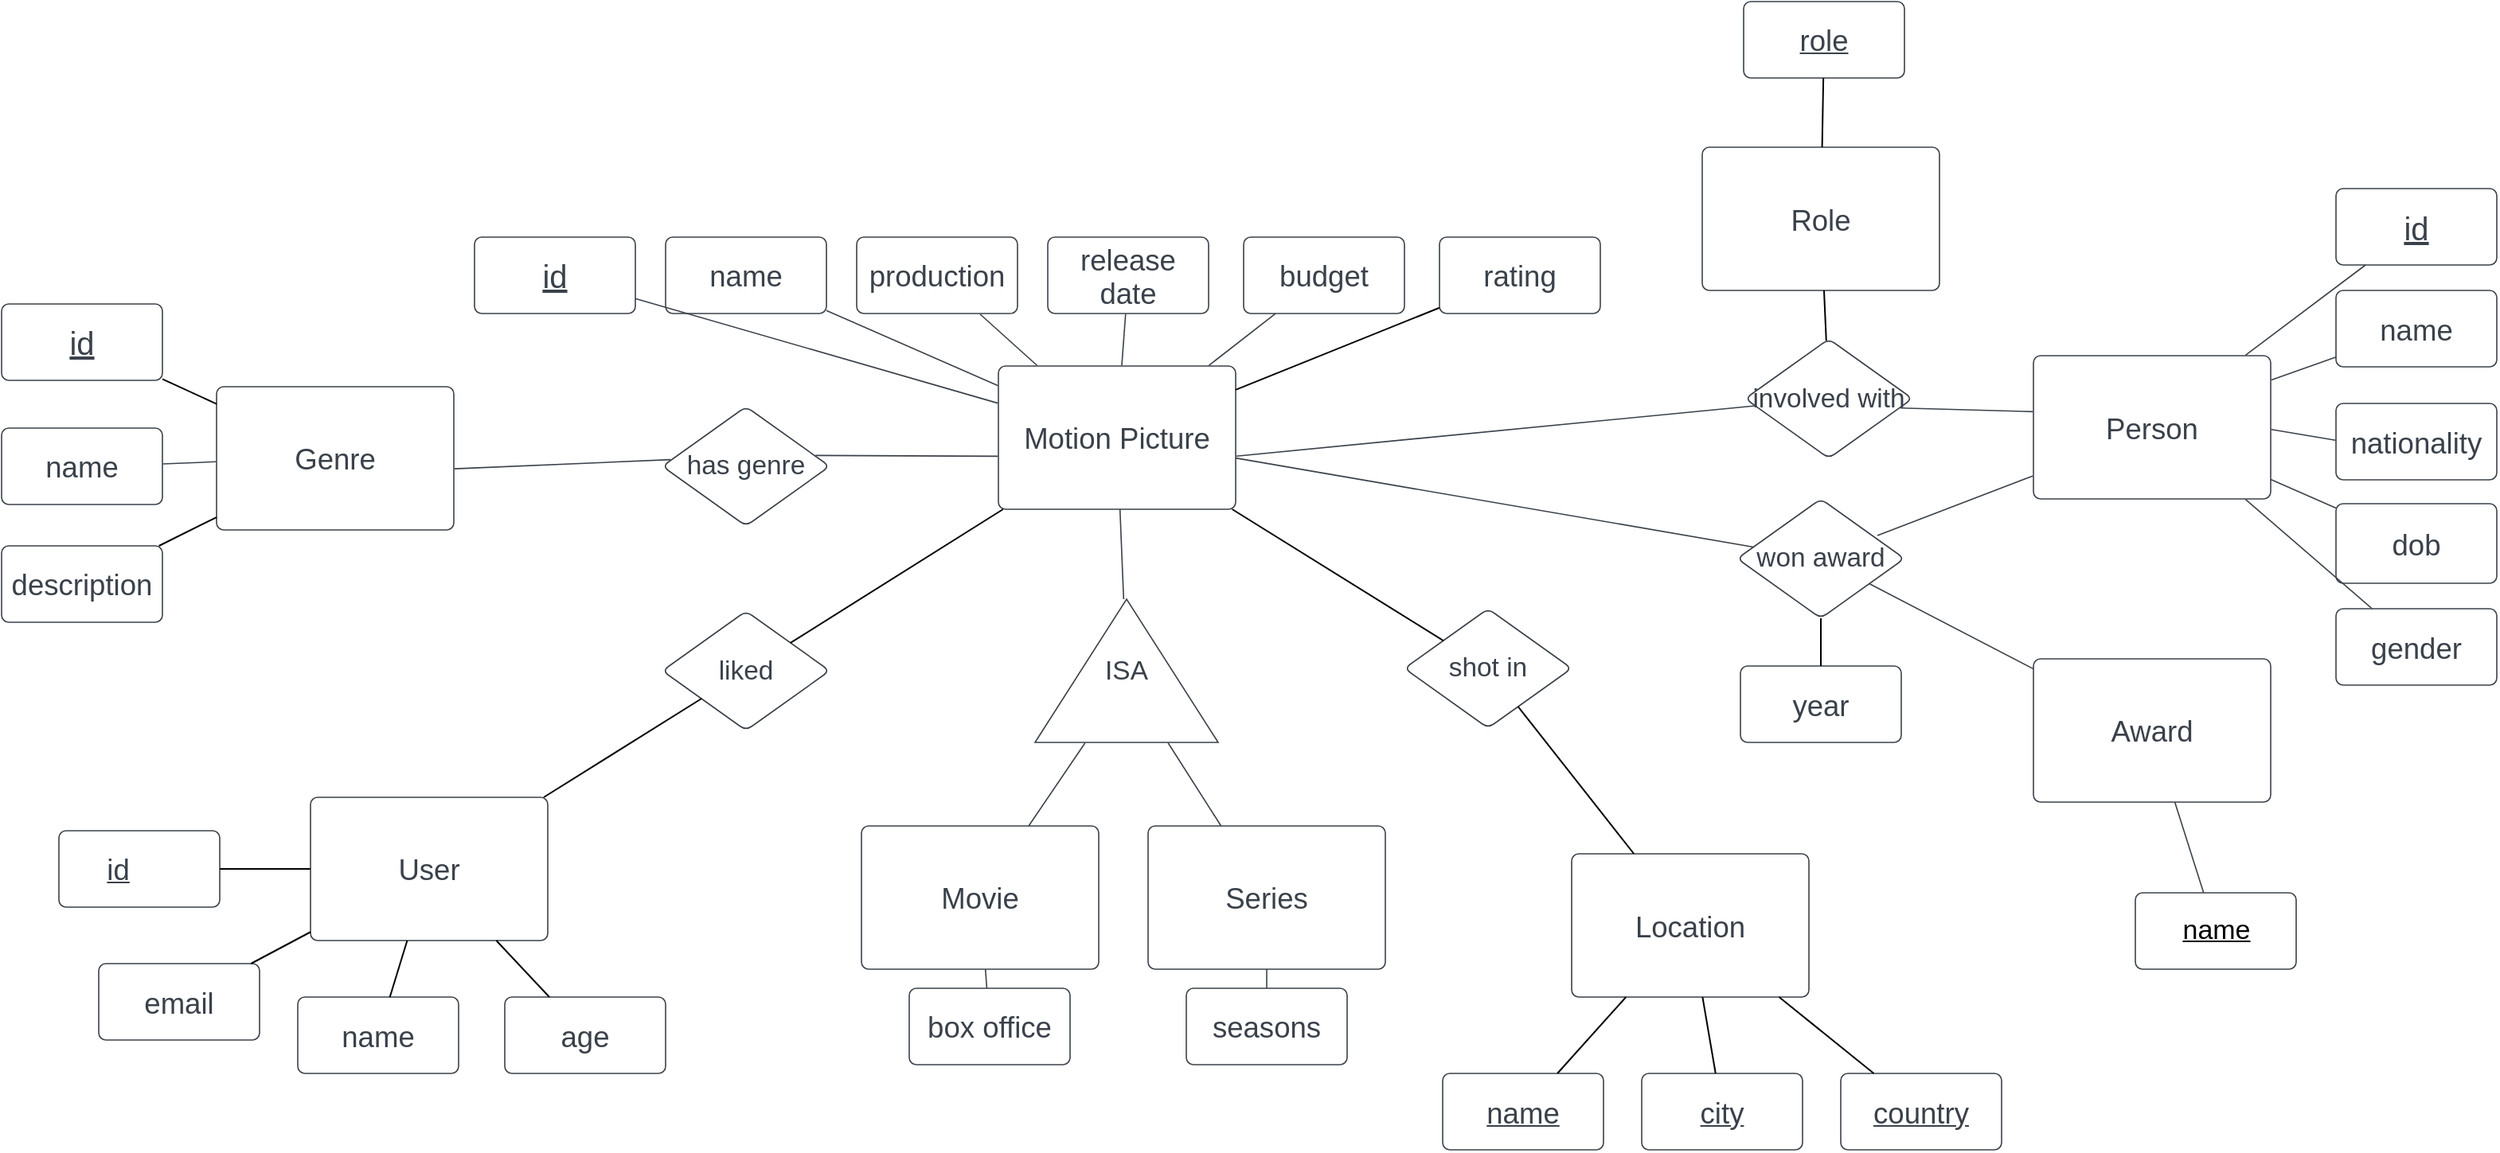 <mxfile version="23.1.2" type="github">
  <diagram id="sM4I3jX4hoVVW6KOLBf2" name="Page-1">
    <mxGraphModel dx="1733" dy="1565" grid="1" gridSize="10" guides="1" tooltips="1" connect="1" arrows="1" fold="1" page="1" pageScale="1" pageWidth="850" pageHeight="1100" math="0" shadow="0">
      <root>
        <mxCell id="0" />
        <mxCell id="1" parent="0" />
        <mxCell id="el3v450CjuvMq8LSbT_c-1" value="Motion Picture" style="html=1;overflow=block;blockSpacing=1;whiteSpace=wrap;fontSize=18.3;fontColor=#3a414a;spacing=9;strokeColor=#3a414a;strokeOpacity=100;rounded=1;absoluteArcSize=1;arcSize=9;strokeWidth=0.8;lucidId=EhC.puBz8QKm;" parent="1" vertex="1">
          <mxGeometry x="226" y="39" width="149" height="90" as="geometry" />
        </mxCell>
        <mxCell id="el3v450CjuvMq8LSbT_c-2" value="id" style="html=1;overflow=block;blockSpacing=1;whiteSpace=wrap;fontSize=20;fontColor=#3a414a;fontStyle=4;spacing=3.8;strokeColor=#3a414a;strokeOpacity=100;rounded=1;absoluteArcSize=1;arcSize=9;strokeWidth=0.8;lucidId=EhC.K002xcMy;" parent="1" vertex="1">
          <mxGeometry x="-103" y="-42" width="101" height="48" as="geometry" />
        </mxCell>
        <mxCell id="el3v450CjuvMq8LSbT_c-3" value="name" style="html=1;overflow=block;blockSpacing=1;whiteSpace=wrap;fontSize=18.3;fontColor=#3a414a;spacing=3.8;strokeColor=#3a414a;strokeOpacity=100;rounded=1;absoluteArcSize=1;arcSize=9;strokeWidth=0.8;lucidId=EhC.Za-9YmAU;" parent="1" vertex="1">
          <mxGeometry x="17" y="-42" width="101" height="48" as="geometry" />
        </mxCell>
        <mxCell id="el3v450CjuvMq8LSbT_c-4" value="production" style="html=1;overflow=block;blockSpacing=1;whiteSpace=wrap;fontSize=18.3;fontColor=#3a414a;spacing=3.8;strokeColor=#3a414a;strokeOpacity=100;rounded=1;absoluteArcSize=1;arcSize=9;strokeWidth=0.8;lucidId=EhC.SkmI63rg;" parent="1" vertex="1">
          <mxGeometry x="137" y="-42" width="101" height="48" as="geometry" />
        </mxCell>
        <mxCell id="el3v450CjuvMq8LSbT_c-5" value="release date" style="html=1;overflow=block;blockSpacing=1;whiteSpace=wrap;fontSize=18.3;fontColor=#3a414a;spacing=3.8;strokeColor=#3a414a;strokeOpacity=100;rounded=1;absoluteArcSize=1;arcSize=9;strokeWidth=0.8;lucidId=EhC.e631Bg8s;" parent="1" vertex="1">
          <mxGeometry x="257" y="-42" width="101" height="48" as="geometry" />
        </mxCell>
        <mxCell id="el3v450CjuvMq8LSbT_c-6" value="budget" style="html=1;overflow=block;blockSpacing=1;whiteSpace=wrap;fontSize=18.3;fontColor=#3a414a;spacing=3.8;strokeColor=#3a414a;strokeOpacity=100;rounded=1;absoluteArcSize=1;arcSize=9;strokeWidth=0.8;lucidId=EhC.gpTw17Wh;" parent="1" vertex="1">
          <mxGeometry x="380" y="-42" width="101" height="48" as="geometry" />
        </mxCell>
        <mxCell id="el3v450CjuvMq8LSbT_c-8" value="has genre" style="html=1;overflow=block;blockSpacing=1;whiteSpace=wrap;rhombus;fontSize=16.7;fontColor=#3a414a;spacing=3.8;strokeColor=#3a414a;strokeOpacity=100;rounded=1;absoluteArcSize=1;arcSize=9;strokeWidth=0.8;lucidId=EhC.QZZ1NWxO;" parent="1" vertex="1">
          <mxGeometry x="15" y="64.5" width="105" height="75" as="geometry" />
        </mxCell>
        <mxCell id="el3v450CjuvMq8LSbT_c-9" value="Genre" style="html=1;overflow=block;blockSpacing=1;whiteSpace=wrap;fontSize=18.3;fontColor=#3a414a;spacing=9;strokeColor=#3a414a;strokeOpacity=100;rounded=1;absoluteArcSize=1;arcSize=9;strokeWidth=0.8;lucidId=EhC.2TelQr3l;" parent="1" vertex="1">
          <mxGeometry x="-265" y="52" width="149" height="90" as="geometry" />
        </mxCell>
        <mxCell id="el3v450CjuvMq8LSbT_c-10" value="id" style="html=1;overflow=block;blockSpacing=1;whiteSpace=wrap;fontSize=20;fontColor=#3a414a;fontStyle=4;spacing=3.8;strokeColor=#3a414a;strokeOpacity=100;rounded=1;absoluteArcSize=1;arcSize=9;strokeWidth=0.8;lucidId=EhC._s6o4LGN;" parent="1" vertex="1">
          <mxGeometry x="-400" width="101" height="48" as="geometry" />
        </mxCell>
        <mxCell id="el3v450CjuvMq8LSbT_c-11" value="name" style="html=1;overflow=block;blockSpacing=1;whiteSpace=wrap;fontSize=18.3;fontColor=#3a414a;spacing=3.8;strokeColor=#3a414a;strokeOpacity=100;rounded=1;absoluteArcSize=1;arcSize=9;strokeWidth=0.8;lucidId=EhC..8Grq90Z;" parent="1" vertex="1">
          <mxGeometry x="-400" y="78" width="101" height="48" as="geometry" />
        </mxCell>
        <mxCell id="el3v450CjuvMq8LSbT_c-12" value="description" style="html=1;overflow=block;blockSpacing=1;whiteSpace=wrap;fontSize=18.3;fontColor=#3a414a;spacing=3.8;strokeColor=#3a414a;strokeOpacity=100;rounded=1;absoluteArcSize=1;arcSize=9;strokeWidth=0.8;lucidId=EhC.vAgzzkB6;" parent="1" vertex="1">
          <mxGeometry x="-400" y="152" width="101" height="48" as="geometry" />
        </mxCell>
        <mxCell id="el3v450CjuvMq8LSbT_c-13" value="ISA" style="html=1;overflow=block;blockSpacing=1;whiteSpace=wrap;shape=mxgraph.basic.acute_triangle;dx=0.5;anchorPointDirection=0;fontSize=16.7;fontColor=#3a414a;spacing=3.8;strokeColor=#3a414a;strokeOpacity=100;rounded=1;absoluteArcSize=1;arcSize=9;strokeWidth=0.8;lucidId=EhC.fMM-BYXl;" parent="1" vertex="1">
          <mxGeometry x="249" y="185.5" width="115" height="90" as="geometry" />
        </mxCell>
        <mxCell id="el3v450CjuvMq8LSbT_c-14" value="Movie" style="html=1;overflow=block;blockSpacing=1;whiteSpace=wrap;fontSize=18.3;fontColor=#3a414a;spacing=9;strokeColor=#3a414a;strokeOpacity=100;rounded=1;absoluteArcSize=1;arcSize=9;strokeWidth=0.8;lucidId=EhC.wCg-WKs.;" parent="1" vertex="1">
          <mxGeometry x="140" y="328" width="149" height="90" as="geometry" />
        </mxCell>
        <mxCell id="el3v450CjuvMq8LSbT_c-15" value="Series" style="html=1;overflow=block;blockSpacing=1;whiteSpace=wrap;fontSize=18.3;fontColor=#3a414a;spacing=9;strokeColor=#3a414a;strokeOpacity=100;rounded=1;absoluteArcSize=1;arcSize=9;strokeWidth=0.8;lucidId=EhC.DiEWmnb3;" parent="1" vertex="1">
          <mxGeometry x="320" y="328" width="149" height="90" as="geometry" />
        </mxCell>
        <mxCell id="el3v450CjuvMq8LSbT_c-16" value="seasons" style="html=1;overflow=block;blockSpacing=1;whiteSpace=wrap;fontSize=18.3;fontColor=#3a414a;spacing=3.8;strokeColor=#3a414a;strokeOpacity=100;rounded=1;absoluteArcSize=1;arcSize=9;strokeWidth=0.8;lucidId=EhC.XMe3hi0Y;" parent="1" vertex="1">
          <mxGeometry x="344" y="430" width="101" height="48" as="geometry" />
        </mxCell>
        <mxCell id="el3v450CjuvMq8LSbT_c-17" value="" style="html=1;jettySize=18;whiteSpace=wrap;fontSize=13;strokeColor=#3a414a;strokeOpacity=100;strokeWidth=0.8;rounded=0;startArrow=none;endArrow=none;lucidId=EhC.ZKdA8h4V;" parent="1" source="el3v450CjuvMq8LSbT_c-16" target="el3v450CjuvMq8LSbT_c-15" edge="1">
          <mxGeometry width="100" height="100" relative="1" as="geometry">
            <Array as="points" />
            <mxPoint x="359.5" y="429.616" as="sourcePoint" />
            <mxPoint x="359.609" y="418.36" as="targetPoint" />
          </mxGeometry>
        </mxCell>
        <mxCell id="el3v450CjuvMq8LSbT_c-18" value="box office" style="html=1;overflow=block;blockSpacing=1;whiteSpace=wrap;fontSize=18.3;fontColor=#3a414a;spacing=3.8;strokeColor=#3a414a;strokeOpacity=100;rounded=1;absoluteArcSize=1;arcSize=9;strokeWidth=0.8;lucidId=EhC.fizSg1F4;" parent="1" vertex="1">
          <mxGeometry x="170" y="430" width="101" height="48" as="geometry" />
        </mxCell>
        <mxCell id="el3v450CjuvMq8LSbT_c-19" value="" style="html=1;jettySize=18;whiteSpace=wrap;fontSize=13;strokeColor=#3a414a;strokeOpacity=100;strokeWidth=0.8;rounded=0;startArrow=none;endArrow=none;lucidId=EhC.VP9mOlVg;" parent="1" source="el3v450CjuvMq8LSbT_c-18" target="el3v450CjuvMq8LSbT_c-14" edge="1">
          <mxGeometry width="100" height="100" relative="1" as="geometry">
            <Array as="points" />
            <mxPoint x="173.5" y="429.616" as="sourcePoint" />
            <mxPoint x="173.5" y="418.36" as="targetPoint" />
          </mxGeometry>
        </mxCell>
        <mxCell id="el3v450CjuvMq8LSbT_c-20" value="involved with" style="html=1;overflow=block;blockSpacing=1;whiteSpace=wrap;rhombus;fontSize=16.7;fontColor=#3a414a;spacing=3.8;strokeColor=#3a414a;strokeOpacity=100;rounded=1;absoluteArcSize=1;arcSize=9;strokeWidth=0.8;lucidId=EhC.Q1qjVrm5;" parent="1" vertex="1">
          <mxGeometry x="695" y="22" width="105" height="75" as="geometry" />
        </mxCell>
        <mxCell id="el3v450CjuvMq8LSbT_c-21" value="" style="html=1;jettySize=18;whiteSpace=wrap;fontSize=13;strokeColor=#3a414a;strokeOpacity=100;strokeWidth=0.8;rounded=0;startArrow=none;endArrow=none;exitX=0.049;exitY=0.444;exitPerimeter=0;entryX=1.003;entryY=0.573;entryPerimeter=0;lucidId=EhC.aDPgynu~;" parent="1" source="el3v450CjuvMq8LSbT_c-8" target="el3v450CjuvMq8LSbT_c-9" edge="1">
          <mxGeometry width="100" height="100" relative="1" as="geometry">
            <Array as="points" />
          </mxGeometry>
        </mxCell>
        <mxCell id="el3v450CjuvMq8LSbT_c-22" value="Person" style="html=1;overflow=block;blockSpacing=1;whiteSpace=wrap;fontSize=18.3;fontColor=#3a414a;spacing=9;strokeColor=#3a414a;strokeOpacity=100;rounded=1;absoluteArcSize=1;arcSize=9;strokeWidth=0.8;lucidId=EhC.wSKpIc.s;" parent="1" vertex="1">
          <mxGeometry x="876" y="32.5" width="149" height="90" as="geometry" />
        </mxCell>
        <mxCell id="el3v450CjuvMq8LSbT_c-23" value="id" style="html=1;overflow=block;blockSpacing=1;whiteSpace=wrap;fontSize=20;fontColor=#3a414a;fontStyle=4;spacing=3.8;strokeColor=#3a414a;strokeOpacity=100;rounded=1;absoluteArcSize=1;arcSize=9;strokeWidth=0.8;lucidId=EhC._QKX56Lp;" parent="1" vertex="1">
          <mxGeometry x="1066" y="-72.5" width="101" height="48" as="geometry" />
        </mxCell>
        <mxCell id="el3v450CjuvMq8LSbT_c-24" value="name" style="html=1;overflow=block;blockSpacing=1;whiteSpace=wrap;fontSize=18.3;fontColor=#3a414a;spacing=3.8;strokeColor=#3a414a;strokeOpacity=100;rounded=1;absoluteArcSize=1;arcSize=9;strokeWidth=0.8;lucidId=EhC.zysOP_Ow;" parent="1" vertex="1">
          <mxGeometry x="1066" y="-8.5" width="101" height="48" as="geometry" />
        </mxCell>
        <mxCell id="el3v450CjuvMq8LSbT_c-25" value="nationality" style="html=1;overflow=block;blockSpacing=1;whiteSpace=wrap;fontSize=18.3;fontColor=#3a414a;spacing=3.8;strokeColor=#3a414a;strokeOpacity=100;rounded=1;absoluteArcSize=1;arcSize=9;strokeWidth=0.8;lucidId=EhC.w.58bNZ2;" parent="1" vertex="1">
          <mxGeometry x="1066" y="62.5" width="101" height="48" as="geometry" />
        </mxCell>
        <mxCell id="el3v450CjuvMq8LSbT_c-26" value="dob" style="html=1;overflow=block;blockSpacing=1;whiteSpace=wrap;fontSize=18.3;fontColor=#3a414a;spacing=3.8;strokeColor=#3a414a;strokeOpacity=100;rounded=1;absoluteArcSize=1;arcSize=9;strokeWidth=0.8;lucidId=EhC.PedF_u0f;" parent="1" vertex="1">
          <mxGeometry x="1066" y="125.5" width="101" height="50" as="geometry" />
        </mxCell>
        <mxCell id="el3v450CjuvMq8LSbT_c-27" value="gender" style="html=1;overflow=block;blockSpacing=1;whiteSpace=wrap;fontSize=18.3;fontColor=#3a414a;spacing=3.8;strokeColor=#3a414a;strokeOpacity=100;rounded=1;absoluteArcSize=1;arcSize=9;strokeWidth=0.8;lucidId=EhC.qQ7s1gyy;" parent="1" vertex="1">
          <mxGeometry x="1066" y="191.5" width="101" height="48" as="geometry" />
        </mxCell>
        <mxCell id="el3v450CjuvMq8LSbT_c-28" value="" style="html=1;jettySize=18;whiteSpace=wrap;fontSize=13;strokeColor=#3a414a;strokeOpacity=100;strokeWidth=0.8;rounded=0;startArrow=none;endArrow=none;exitX=-0.003;exitY=0.391;exitPerimeter=0;entryX=0.928;entryY=0.578;entryPerimeter=0;lucidId=EhC.a0eCgye7;" parent="1" source="el3v450CjuvMq8LSbT_c-22" target="el3v450CjuvMq8LSbT_c-20" edge="1">
          <mxGeometry width="100" height="100" relative="1" as="geometry">
            <Array as="points" />
          </mxGeometry>
        </mxCell>
        <mxCell id="el3v450CjuvMq8LSbT_c-29" value="" style="html=1;jettySize=18;whiteSpace=wrap;fontSize=13;strokeColor=#3a414a;strokeOpacity=100;strokeWidth=0.8;rounded=0;startArrow=none;endArrow=none;entryX=1.003;entryY=0.629;entryPerimeter=0;lucidId=EhC.yviJO4~V;" parent="1" source="el3v450CjuvMq8LSbT_c-20" target="el3v450CjuvMq8LSbT_c-1" edge="1">
          <mxGeometry width="100" height="100" relative="1" as="geometry">
            <Array as="points" />
          </mxGeometry>
        </mxCell>
        <mxCell id="el3v450CjuvMq8LSbT_c-30" value="role" style="html=1;overflow=block;blockSpacing=1;whiteSpace=wrap;fontSize=18.3;fontColor=#3a414a;spacing=3.8;strokeColor=#3a414a;strokeOpacity=100;rounded=1;absoluteArcSize=1;arcSize=9;strokeWidth=0.8;lucidId=EhC.efyC4Qk-;fontStyle=4" parent="1" vertex="1">
          <mxGeometry x="694" y="-190" width="101" height="48" as="geometry" />
        </mxCell>
        <mxCell id="el3v450CjuvMq8LSbT_c-32" value="" style="html=1;jettySize=18;whiteSpace=wrap;fontSize=13;strokeColor=#3a414a;strokeOpacity=100;strokeWidth=0.8;rounded=0;startArrow=none;endArrow=none;entryX=0.894;entryY=-0.004;entryPerimeter=0;lucidId=EhC.ArO0ruCg;" parent="1" source="el3v450CjuvMq8LSbT_c-23" target="el3v450CjuvMq8LSbT_c-22" edge="1">
          <mxGeometry width="100" height="100" relative="1" as="geometry">
            <Array as="points" />
            <mxPoint x="1100" y="-48" as="sourcePoint" />
          </mxGeometry>
        </mxCell>
        <mxCell id="el3v450CjuvMq8LSbT_c-33" value="" style="html=1;jettySize=18;whiteSpace=wrap;fontSize=13;strokeColor=#3a414a;strokeOpacity=100;strokeWidth=0.8;rounded=0;startArrow=none;endArrow=none;entryX=1.003;entryY=0.17;entryPerimeter=0;lucidId=EhC.6OOZB6zs;" parent="1" source="el3v450CjuvMq8LSbT_c-24" target="el3v450CjuvMq8LSbT_c-22" edge="1">
          <mxGeometry width="100" height="100" relative="1" as="geometry">
            <Array as="points" />
          </mxGeometry>
        </mxCell>
        <mxCell id="el3v450CjuvMq8LSbT_c-34" value="" style="html=1;jettySize=18;whiteSpace=wrap;fontSize=13;strokeColor=#3a414a;strokeOpacity=100;strokeWidth=0.8;rounded=0;startArrow=none;endArrow=none;exitX=-0.003;exitY=0.481;exitPerimeter=0;entryX=1.003;entryY=0.515;entryPerimeter=0;lucidId=EhC.wpX7sT0E;" parent="1" source="el3v450CjuvMq8LSbT_c-25" target="el3v450CjuvMq8LSbT_c-22" edge="1">
          <mxGeometry width="100" height="100" relative="1" as="geometry">
            <Array as="points" />
          </mxGeometry>
        </mxCell>
        <mxCell id="el3v450CjuvMq8LSbT_c-35" value="" style="html=1;jettySize=18;whiteSpace=wrap;fontSize=13;strokeColor=#3a414a;strokeOpacity=100;strokeWidth=0.8;rounded=0;startArrow=none;endArrow=none;lucidId=EhC.YfRu-2Yf;" parent="1" source="el3v450CjuvMq8LSbT_c-26" target="el3v450CjuvMq8LSbT_c-22" edge="1">
          <mxGeometry width="100" height="100" relative="1" as="geometry">
            <Array as="points" />
          </mxGeometry>
        </mxCell>
        <mxCell id="el3v450CjuvMq8LSbT_c-36" value="" style="html=1;jettySize=18;whiteSpace=wrap;fontSize=13;strokeColor=#3a414a;strokeOpacity=100;strokeWidth=0.8;rounded=0;startArrow=none;endArrow=none;entryX=0.894;entryY=1.004;entryPerimeter=0;lucidId=EhC.5wpvCMhJ;" parent="1" source="el3v450CjuvMq8LSbT_c-27" target="el3v450CjuvMq8LSbT_c-22" edge="1">
          <mxGeometry width="100" height="100" relative="1" as="geometry">
            <Array as="points" />
          </mxGeometry>
        </mxCell>
        <mxCell id="el3v450CjuvMq8LSbT_c-37" value="" style="html=1;jettySize=18;whiteSpace=wrap;fontSize=13;strokeColor=#3a414a;strokeOpacity=100;strokeWidth=0.8;rounded=0;startArrow=none;endArrow=none;lucidId=EhC.kqgDdxPG;" parent="1" source="el3v450CjuvMq8LSbT_c-13" target="el3v450CjuvMq8LSbT_c-1" edge="1">
          <mxGeometry width="100" height="100" relative="1" as="geometry">
            <Array as="points" />
          </mxGeometry>
        </mxCell>
        <mxCell id="el3v450CjuvMq8LSbT_c-38" value="" style="html=1;jettySize=18;whiteSpace=wrap;fontSize=13;strokeColor=#3a414a;strokeOpacity=100;strokeWidth=0.8;rounded=0;startArrow=none;endArrow=none;entryX=0.727;entryY=1.004;entryPerimeter=0;lucidId=EhC.t0iPB0GW;" parent="1" source="el3v450CjuvMq8LSbT_c-15" target="el3v450CjuvMq8LSbT_c-13" edge="1">
          <mxGeometry width="100" height="100" relative="1" as="geometry">
            <Array as="points" />
            <mxPoint x="503.829" y="345.64" as="sourcePoint" />
          </mxGeometry>
        </mxCell>
        <mxCell id="el3v450CjuvMq8LSbT_c-39" value="" style="html=1;jettySize=18;whiteSpace=wrap;fontSize=13;strokeColor=#3a414a;strokeOpacity=100;strokeWidth=0.8;rounded=0;startArrow=none;endArrow=none;entryX=0.273;entryY=1.004;entryPerimeter=0;lucidId=EhC.oX0Ukwf7;" parent="1" source="el3v450CjuvMq8LSbT_c-14" target="el3v450CjuvMq8LSbT_c-13" edge="1">
          <mxGeometry width="100" height="100" relative="1" as="geometry">
            <Array as="points" />
            <mxPoint x="377.171" y="345.64" as="sourcePoint" />
          </mxGeometry>
        </mxCell>
        <mxCell id="el3v450CjuvMq8LSbT_c-41" value="" style="html=1;jettySize=18;whiteSpace=wrap;fontSize=13;strokeColor=#3a414a;strokeOpacity=100;strokeWidth=0.8;rounded=0;startArrow=none;endArrow=none;exitX=0.198;exitY=1.001;exitPerimeter=0;entryX=0.887;entryY=-0.004;entryPerimeter=0;lucidId=EhC.kO9CQ1EZ;" parent="1" source="el3v450CjuvMq8LSbT_c-6" target="el3v450CjuvMq8LSbT_c-1" edge="1">
          <mxGeometry width="100" height="100" relative="1" as="geometry">
            <Array as="points" />
          </mxGeometry>
        </mxCell>
        <mxCell id="el3v450CjuvMq8LSbT_c-42" value="" style="html=1;jettySize=18;whiteSpace=wrap;fontSize=13;strokeColor=#3a414a;strokeOpacity=100;strokeWidth=0.8;rounded=0;startArrow=none;endArrow=none;exitX=0.484;exitY=1.008;exitPerimeter=0;entryX=0.52;entryY=-0.004;entryPerimeter=0;lucidId=EhC.v1WA4PZ-;" parent="1" source="el3v450CjuvMq8LSbT_c-5" target="el3v450CjuvMq8LSbT_c-1" edge="1">
          <mxGeometry width="100" height="100" relative="1" as="geometry">
            <Array as="points" />
          </mxGeometry>
        </mxCell>
        <mxCell id="el3v450CjuvMq8LSbT_c-43" value="" style="html=1;jettySize=18;whiteSpace=wrap;fontSize=13;strokeColor=#3a414a;strokeOpacity=100;strokeWidth=0.8;rounded=0;startArrow=none;endArrow=none;exitX=0.767;exitY=1.008;exitPerimeter=0;entryX=0.163;entryY=-0.004;entryPerimeter=0;lucidId=EhC._cAc9qpq;" parent="1" source="el3v450CjuvMq8LSbT_c-4" target="el3v450CjuvMq8LSbT_c-1" edge="1">
          <mxGeometry width="100" height="100" relative="1" as="geometry">
            <Array as="points" />
          </mxGeometry>
        </mxCell>
        <mxCell id="el3v450CjuvMq8LSbT_c-44" value="" style="html=1;jettySize=18;whiteSpace=wrap;fontSize=13;strokeColor=#3a414a;strokeOpacity=100;strokeWidth=0.8;rounded=0;startArrow=none;endArrow=none;entryX=-0.003;entryY=0.136;entryPerimeter=0;lucidId=EhC.~PX~m6hv;" parent="1" source="el3v450CjuvMq8LSbT_c-3" target="el3v450CjuvMq8LSbT_c-1" edge="1">
          <mxGeometry width="100" height="100" relative="1" as="geometry">
            <Array as="points" />
          </mxGeometry>
        </mxCell>
        <mxCell id="el3v450CjuvMq8LSbT_c-45" value="" style="html=1;jettySize=18;whiteSpace=wrap;fontSize=13;strokeColor=#3a414a;strokeOpacity=100;strokeWidth=0.8;rounded=0;startArrow=none;endArrow=none;entryX=-0.003;entryY=0.259;entryPerimeter=0;lucidId=EhC.LYM6Cz-I;" parent="1" source="el3v450CjuvMq8LSbT_c-2" target="el3v450CjuvMq8LSbT_c-1" edge="1">
          <mxGeometry width="100" height="100" relative="1" as="geometry">
            <Array as="points" />
          </mxGeometry>
        </mxCell>
        <mxCell id="el3v450CjuvMq8LSbT_c-47" value="" style="html=1;jettySize=18;whiteSpace=wrap;fontSize=13;strokeColor=#3a414a;strokeOpacity=100;strokeWidth=0.8;rounded=0;startArrow=none;endArrow=none;exitX=1.003;exitY=0.469;exitPerimeter=0;entryX=-0.003;entryY=0.524;entryPerimeter=0;lucidId=EhC.CjuC4o-6;" parent="1" source="el3v450CjuvMq8LSbT_c-11" target="el3v450CjuvMq8LSbT_c-9" edge="1">
          <mxGeometry width="100" height="100" relative="1" as="geometry">
            <Array as="points" />
          </mxGeometry>
        </mxCell>
        <mxCell id="el3v450CjuvMq8LSbT_c-49" value="" style="html=1;jettySize=18;whiteSpace=wrap;fontSize=13;strokeColor=#3a414a;strokeOpacity=100;strokeWidth=0.8;rounded=0;startArrow=none;endArrow=none;exitX=0.915;exitY=0.409;exitPerimeter=0;entryX=-0.003;entryY=0.63;entryPerimeter=0;lucidId=EhC.sKnL1zXp;" parent="1" source="el3v450CjuvMq8LSbT_c-8" target="el3v450CjuvMq8LSbT_c-1" edge="1">
          <mxGeometry width="100" height="100" relative="1" as="geometry">
            <Array as="points" />
          </mxGeometry>
        </mxCell>
        <mxCell id="el3v450CjuvMq8LSbT_c-50" value="won award" style="html=1;overflow=block;blockSpacing=1;whiteSpace=wrap;rhombus;fontSize=16.7;fontColor=#3a414a;spacing=3.8;strokeColor=#3a414a;strokeOpacity=100;rounded=1;absoluteArcSize=1;arcSize=9;strokeWidth=0.8;lucidId=EhC.Hkq8IfsG;" parent="1" vertex="1">
          <mxGeometry x="690" y="122.5" width="105" height="75" as="geometry" />
        </mxCell>
        <mxCell id="el3v450CjuvMq8LSbT_c-51" value="Award" style="html=1;overflow=block;blockSpacing=1;whiteSpace=wrap;fontSize=18.3;fontColor=#3a414a;spacing=9;strokeColor=#3a414a;strokeOpacity=100;rounded=1;absoluteArcSize=1;arcSize=9;strokeWidth=0.8;lucidId=EhC.j_HUIlur;" parent="1" vertex="1">
          <mxGeometry x="876" y="223" width="149" height="90" as="geometry" />
        </mxCell>
        <mxCell id="el3v450CjuvMq8LSbT_c-53" value="" style="html=1;jettySize=18;whiteSpace=wrap;fontSize=13;strokeColor=#3a414a;strokeOpacity=100;strokeWidth=0.8;rounded=0;startArrow=none;endArrow=none;exitX=-0.003;exitY=0.84;exitPerimeter=0;entryX=0.838;entryY=0.307;entryPerimeter=0;lucidId=EhC.1EsKoWqu;" parent="1" source="el3v450CjuvMq8LSbT_c-22" target="el3v450CjuvMq8LSbT_c-50" edge="1">
          <mxGeometry width="100" height="100" relative="1" as="geometry">
            <Array as="points" />
          </mxGeometry>
        </mxCell>
        <mxCell id="el3v450CjuvMq8LSbT_c-54" value="" style="html=1;jettySize=18;whiteSpace=wrap;fontSize=13;strokeColor=#3a414a;strokeOpacity=100;strokeWidth=0.8;rounded=0;startArrow=none;endArrow=none;lucidId=EhC.ZwT7tfKE;" parent="1" source="el3v450CjuvMq8LSbT_c-1" target="el3v450CjuvMq8LSbT_c-50" edge="1">
          <mxGeometry width="100" height="100" relative="1" as="geometry">
            <Array as="points" />
          </mxGeometry>
        </mxCell>
        <mxCell id="el3v450CjuvMq8LSbT_c-57" value="" style="html=1;jettySize=18;whiteSpace=wrap;fontSize=13;strokeColor=#3a414a;strokeOpacity=100;strokeWidth=0.8;rounded=0;startArrow=none;endArrow=none;lucidId=EhC.K92keKf.;" parent="1" target="el3v450CjuvMq8LSbT_c-51" edge="1" source="el3v450CjuvMq8LSbT_c-55">
          <mxGeometry width="100" height="100" relative="1" as="geometry">
            <Array as="points" />
            <mxPoint x="897" y="427.5" as="sourcePoint" />
          </mxGeometry>
        </mxCell>
        <mxCell id="el3v450CjuvMq8LSbT_c-61" value="" style="group;fontStyle=4" parent="1" vertex="1" connectable="0">
          <mxGeometry x="692" y="227.5" width="101" height="48" as="geometry" />
        </mxCell>
        <mxCell id="el3v450CjuvMq8LSbT_c-62" value="" style="group" parent="el3v450CjuvMq8LSbT_c-61" vertex="1" connectable="0">
          <mxGeometry width="101" height="48" as="geometry" />
        </mxCell>
        <mxCell id="el3v450CjuvMq8LSbT_c-56" value="year" style="html=1;overflow=block;blockSpacing=1;whiteSpace=wrap;fontSize=18.3;fontColor=#3a414a;spacing=3.8;strokeColor=#3a414a;strokeOpacity=100;rounded=1;absoluteArcSize=1;arcSize=9;strokeWidth=0.8;lucidId=EhC.pvXhTuE7;fontStyle=0" parent="el3v450CjuvMq8LSbT_c-62" vertex="1">
          <mxGeometry width="101" height="48" as="geometry" />
        </mxCell>
        <mxCell id="el3v450CjuvMq8LSbT_c-65" value="" style="group;fontStyle=0" parent="1" vertex="1" connectable="0">
          <mxGeometry x="940" y="370" width="101" height="48" as="geometry" />
        </mxCell>
        <mxCell id="el3v450CjuvMq8LSbT_c-55" value="" style="html=1;overflow=block;blockSpacing=1;whiteSpace=wrap;fontSize=18.3;fontColor=#3a414a;spacing=3.8;strokeColor=#3a414a;strokeOpacity=100;rounded=1;absoluteArcSize=1;arcSize=9;strokeWidth=0.8;lucidId=EhC.j7B.kK.m;fontStyle=4" parent="el3v450CjuvMq8LSbT_c-65" vertex="1">
          <mxGeometry width="101" height="48" as="geometry" />
        </mxCell>
        <mxCell id="el3v450CjuvMq8LSbT_c-60" value="name" style="text;html=1;strokeColor=none;fillColor=none;align=center;verticalAlign=middle;whiteSpace=wrap;rounded=0;fontSize=17;fontStyle=4" parent="el3v450CjuvMq8LSbT_c-65" vertex="1">
          <mxGeometry x="20.5" y="9" width="60" height="30" as="geometry" />
        </mxCell>
        <mxCell id="el3v450CjuvMq8LSbT_c-66" value="liked" style="html=1;overflow=block;blockSpacing=1;whiteSpace=wrap;rhombus;fontSize=16.7;fontColor=#3a414a;spacing=3.8;strokeColor=#3a414a;strokeOpacity=100;rounded=1;absoluteArcSize=1;arcSize=9;strokeWidth=0.8;lucidId=EhC.QZZ1NWxO;" parent="1" vertex="1">
          <mxGeometry x="15" y="193" width="105" height="75" as="geometry" />
        </mxCell>
        <mxCell id="el3v450CjuvMq8LSbT_c-67" value="User" style="html=1;overflow=block;blockSpacing=1;whiteSpace=wrap;fontSize=18.3;fontColor=#3a414a;spacing=9;strokeColor=#3a414a;strokeOpacity=100;rounded=1;absoluteArcSize=1;arcSize=9;strokeWidth=0.8;lucidId=EhC.puBz8QKm;" parent="1" vertex="1">
          <mxGeometry x="-206" y="310" width="149" height="90" as="geometry" />
        </mxCell>
        <mxCell id="el3v450CjuvMq8LSbT_c-70" value="" style="endArrow=none;html=1;rounded=0;" parent="1" source="el3v450CjuvMq8LSbT_c-12" target="el3v450CjuvMq8LSbT_c-9" edge="1">
          <mxGeometry width="50" height="50" relative="1" as="geometry">
            <mxPoint x="-277" y="227" as="sourcePoint" />
            <mxPoint x="-227" y="177" as="targetPoint" />
          </mxGeometry>
        </mxCell>
        <mxCell id="el3v450CjuvMq8LSbT_c-71" value="" style="endArrow=none;html=1;rounded=0;" parent="1" source="el3v450CjuvMq8LSbT_c-10" target="el3v450CjuvMq8LSbT_c-9" edge="1">
          <mxGeometry width="50" height="50" relative="1" as="geometry">
            <mxPoint x="132" y="290.79" as="sourcePoint" />
            <mxPoint x="-137.0" y="141.998" as="targetPoint" />
          </mxGeometry>
        </mxCell>
        <mxCell id="el3v450CjuvMq8LSbT_c-72" value="id&lt;span style=&quot;white-space: pre;&quot;&gt;&#x9;&lt;/span&gt;" style="html=1;overflow=block;blockSpacing=1;whiteSpace=wrap;fontSize=18.3;fontColor=#3a414a;spacing=3.8;strokeColor=#3a414a;strokeOpacity=100;rounded=1;absoluteArcSize=1;arcSize=9;strokeWidth=0.8;lucidId=EhC.Za-9YmAU;fontStyle=4" parent="1" vertex="1">
          <mxGeometry x="-364" y="331" width="101" height="48" as="geometry" />
        </mxCell>
        <mxCell id="el3v450CjuvMq8LSbT_c-73" value="email" style="html=1;overflow=block;blockSpacing=1;whiteSpace=wrap;fontSize=18.3;fontColor=#3a414a;spacing=3.8;strokeColor=#3a414a;strokeOpacity=100;rounded=1;absoluteArcSize=1;arcSize=9;strokeWidth=0.8;lucidId=EhC.SkmI63rg;" parent="1" vertex="1">
          <mxGeometry x="-339" y="414.5" width="101" height="48" as="geometry" />
        </mxCell>
        <mxCell id="el3v450CjuvMq8LSbT_c-74" value="name" style="html=1;overflow=block;blockSpacing=1;whiteSpace=wrap;fontSize=18.3;fontColor=#3a414a;spacing=3.8;strokeColor=#3a414a;strokeOpacity=100;rounded=1;absoluteArcSize=1;arcSize=9;strokeWidth=0.8;lucidId=EhC.e631Bg8s;" parent="1" vertex="1">
          <mxGeometry x="-214" y="435.5" width="101" height="48" as="geometry" />
        </mxCell>
        <mxCell id="el3v450CjuvMq8LSbT_c-75" value="age" style="html=1;overflow=block;blockSpacing=1;whiteSpace=wrap;fontSize=18.3;fontColor=#3a414a;spacing=3.8;strokeColor=#3a414a;strokeOpacity=100;rounded=1;absoluteArcSize=1;arcSize=9;strokeWidth=0.8;lucidId=EhC.gpTw17Wh;" parent="1" vertex="1">
          <mxGeometry x="-84" y="435.5" width="101" height="48" as="geometry" />
        </mxCell>
        <mxCell id="el3v450CjuvMq8LSbT_c-81" value="" style="endArrow=none;html=1;rounded=0;" parent="1" source="el3v450CjuvMq8LSbT_c-66" target="el3v450CjuvMq8LSbT_c-1" edge="1">
          <mxGeometry width="50" height="50" relative="1" as="geometry">
            <mxPoint x="100" y="230" as="sourcePoint" />
            <mxPoint x="150" y="180" as="targetPoint" />
          </mxGeometry>
        </mxCell>
        <mxCell id="el3v450CjuvMq8LSbT_c-82" value="" style="endArrow=none;html=1;rounded=0;" parent="1" source="el3v450CjuvMq8LSbT_c-67" target="el3v450CjuvMq8LSbT_c-66" edge="1">
          <mxGeometry width="50" height="50" relative="1" as="geometry">
            <mxPoint x="-90" y="300" as="sourcePoint" />
            <mxPoint x="-40" y="250" as="targetPoint" />
          </mxGeometry>
        </mxCell>
        <mxCell id="el3v450CjuvMq8LSbT_c-84" value="" style="endArrow=none;html=1;rounded=0;" parent="1" source="el3v450CjuvMq8LSbT_c-72" target="el3v450CjuvMq8LSbT_c-67" edge="1">
          <mxGeometry width="50" height="50" relative="1" as="geometry">
            <mxPoint x="-330" y="280" as="sourcePoint" />
            <mxPoint x="-280" y="230" as="targetPoint" />
          </mxGeometry>
        </mxCell>
        <mxCell id="el3v450CjuvMq8LSbT_c-85" value="" style="endArrow=none;html=1;rounded=0;" parent="1" source="el3v450CjuvMq8LSbT_c-75" target="el3v450CjuvMq8LSbT_c-67" edge="1">
          <mxGeometry width="50" height="50" relative="1" as="geometry">
            <mxPoint x="270" y="240" as="sourcePoint" />
            <mxPoint x="320" y="190" as="targetPoint" />
          </mxGeometry>
        </mxCell>
        <mxCell id="el3v450CjuvMq8LSbT_c-86" value="" style="endArrow=none;html=1;rounded=0;" parent="1" source="el3v450CjuvMq8LSbT_c-73" target="el3v450CjuvMq8LSbT_c-67" edge="1">
          <mxGeometry width="50" height="50" relative="1" as="geometry">
            <mxPoint x="-320" y="300" as="sourcePoint" />
            <mxPoint x="-270" y="250" as="targetPoint" />
          </mxGeometry>
        </mxCell>
        <mxCell id="el3v450CjuvMq8LSbT_c-87" value="" style="endArrow=none;html=1;rounded=0;" parent="1" source="el3v450CjuvMq8LSbT_c-74" target="el3v450CjuvMq8LSbT_c-67" edge="1">
          <mxGeometry width="50" height="50" relative="1" as="geometry">
            <mxPoint x="270" y="240" as="sourcePoint" />
            <mxPoint x="320" y="190" as="targetPoint" />
          </mxGeometry>
        </mxCell>
        <mxCell id="el3v450CjuvMq8LSbT_c-88" value="shot in" style="html=1;overflow=block;blockSpacing=1;whiteSpace=wrap;rhombus;fontSize=16.7;fontColor=#3a414a;spacing=3.8;strokeColor=#3a414a;strokeOpacity=100;rounded=1;absoluteArcSize=1;arcSize=9;strokeWidth=0.8;lucidId=EhC.QZZ1NWxO;" parent="1" vertex="1">
          <mxGeometry x="481" y="191.5" width="105" height="75" as="geometry" />
        </mxCell>
        <mxCell id="el3v450CjuvMq8LSbT_c-89" value="Location" style="html=1;overflow=block;blockSpacing=1;whiteSpace=wrap;fontSize=18.3;fontColor=#3a414a;spacing=9;strokeColor=#3a414a;strokeOpacity=100;rounded=1;absoluteArcSize=1;arcSize=9;strokeWidth=0.8;lucidId=EhC.puBz8QKm;" parent="1" vertex="1">
          <mxGeometry x="586" y="345.5" width="149" height="90" as="geometry" />
        </mxCell>
        <mxCell id="el3v450CjuvMq8LSbT_c-90" value="name" style="html=1;overflow=block;blockSpacing=1;whiteSpace=wrap;fontSize=18.3;fontColor=#3a414a;spacing=3.8;strokeColor=#3a414a;strokeOpacity=100;rounded=1;absoluteArcSize=1;arcSize=9;strokeWidth=0.8;lucidId=EhC.SkmI63rg;fontStyle=4" parent="1" vertex="1">
          <mxGeometry x="505" y="483.5" width="101" height="48" as="geometry" />
        </mxCell>
        <mxCell id="el3v450CjuvMq8LSbT_c-91" value="city" style="html=1;overflow=block;blockSpacing=1;whiteSpace=wrap;fontSize=18.3;fontColor=#3a414a;spacing=3.8;strokeColor=#3a414a;strokeOpacity=100;rounded=1;absoluteArcSize=1;arcSize=9;strokeWidth=0.8;lucidId=EhC.e631Bg8s;fontStyle=4" parent="1" vertex="1">
          <mxGeometry x="630" y="483.5" width="101" height="48" as="geometry" />
        </mxCell>
        <mxCell id="el3v450CjuvMq8LSbT_c-92" value="country" style="html=1;overflow=block;blockSpacing=1;whiteSpace=wrap;fontSize=18.3;fontColor=#3a414a;spacing=3.8;strokeColor=#3a414a;strokeOpacity=100;rounded=1;absoluteArcSize=1;arcSize=9;strokeWidth=0.8;lucidId=EhC.gpTw17Wh;fontStyle=4" parent="1" vertex="1">
          <mxGeometry x="755" y="483.5" width="101" height="48" as="geometry" />
        </mxCell>
        <mxCell id="el3v450CjuvMq8LSbT_c-93" value="" style="endArrow=none;html=1;rounded=0;" parent="1" source="el3v450CjuvMq8LSbT_c-92" target="el3v450CjuvMq8LSbT_c-89" edge="1">
          <mxGeometry width="50" height="50" relative="1" as="geometry">
            <mxPoint x="1090" y="234.5" as="sourcePoint" />
            <mxPoint x="1140" y="184.5" as="targetPoint" />
          </mxGeometry>
        </mxCell>
        <mxCell id="el3v450CjuvMq8LSbT_c-95" value="" style="endArrow=none;html=1;rounded=0;" parent="1" source="el3v450CjuvMq8LSbT_c-88" target="el3v450CjuvMq8LSbT_c-1" edge="1">
          <mxGeometry width="50" height="50" relative="1" as="geometry">
            <mxPoint x="453" y="210" as="sourcePoint" />
            <mxPoint x="503" y="160" as="targetPoint" />
          </mxGeometry>
        </mxCell>
        <mxCell id="el3v450CjuvMq8LSbT_c-97" value="" style="endArrow=none;html=1;rounded=0;" parent="1" source="el3v450CjuvMq8LSbT_c-89" target="el3v450CjuvMq8LSbT_c-88" edge="1">
          <mxGeometry width="50" height="50" relative="1" as="geometry">
            <mxPoint x="400" y="230" as="sourcePoint" />
            <mxPoint x="450" y="180" as="targetPoint" />
          </mxGeometry>
        </mxCell>
        <mxCell id="el3v450CjuvMq8LSbT_c-99" value="" style="endArrow=none;html=1;rounded=0;" parent="1" source="el3v450CjuvMq8LSbT_c-90" target="el3v450CjuvMq8LSbT_c-89" edge="1">
          <mxGeometry width="50" height="50" relative="1" as="geometry">
            <mxPoint x="520" y="480" as="sourcePoint" />
            <mxPoint x="570" y="430" as="targetPoint" />
          </mxGeometry>
        </mxCell>
        <mxCell id="el3v450CjuvMq8LSbT_c-100" value="" style="endArrow=none;html=1;rounded=0;" parent="1" source="el3v450CjuvMq8LSbT_c-91" target="el3v450CjuvMq8LSbT_c-89" edge="1">
          <mxGeometry width="50" height="50" relative="1" as="geometry">
            <mxPoint x="520" y="650" as="sourcePoint" />
            <mxPoint x="570" y="600" as="targetPoint" />
          </mxGeometry>
        </mxCell>
        <mxCell id="el3v450CjuvMq8LSbT_c-101" value="" style="html=1;jettySize=18;whiteSpace=wrap;fontSize=13;strokeColor=#3a414a;strokeOpacity=100;strokeWidth=0.8;rounded=0;startArrow=none;endArrow=none;lucidId=EhC.1EsKoWqu;" parent="1" source="el3v450CjuvMq8LSbT_c-51" target="el3v450CjuvMq8LSbT_c-50" edge="1">
          <mxGeometry width="100" height="100" relative="1" as="geometry">
            <Array as="points" />
            <mxPoint x="886" y="118" as="sourcePoint" />
            <mxPoint x="788" y="156" as="targetPoint" />
          </mxGeometry>
        </mxCell>
        <mxCell id="hH_XcXbroc_VQiEmmSD--3" value="" style="endArrow=none;html=1;rounded=0;" parent="1" source="el3v450CjuvMq8LSbT_c-1" target="hH_XcXbroc_VQiEmmSD--6" edge="1">
          <mxGeometry width="50" height="50" relative="1" as="geometry">
            <mxPoint x="420" y="100" as="sourcePoint" />
            <mxPoint x="520.001" y="-4.928" as="targetPoint" />
          </mxGeometry>
        </mxCell>
        <mxCell id="hH_XcXbroc_VQiEmmSD--6" value="rating" style="html=1;overflow=block;blockSpacing=1;whiteSpace=wrap;fontSize=18.3;fontColor=#3a414a;spacing=3.8;strokeColor=#3a414a;strokeOpacity=100;rounded=1;absoluteArcSize=1;arcSize=9;strokeWidth=0.8;lucidId=EhC.gpTw17Wh;" parent="1" vertex="1">
          <mxGeometry x="503" y="-42" width="101" height="48" as="geometry" />
        </mxCell>
        <mxCell id="hH_XcXbroc_VQiEmmSD--10" value="Role" style="html=1;overflow=block;blockSpacing=1;whiteSpace=wrap;fontSize=18.3;fontColor=#3a414a;spacing=9;strokeColor=#3a414a;strokeOpacity=100;rounded=1;absoluteArcSize=1;arcSize=9;strokeWidth=0.8;lucidId=EhC.wSKpIc.s;" parent="1" vertex="1">
          <mxGeometry x="668" y="-98.5" width="149" height="90" as="geometry" />
        </mxCell>
        <mxCell id="hH_XcXbroc_VQiEmmSD--11" value="" style="endArrow=none;html=1;rounded=0;" parent="1" source="hH_XcXbroc_VQiEmmSD--10" target="el3v450CjuvMq8LSbT_c-30" edge="1">
          <mxGeometry width="50" height="50" relative="1" as="geometry">
            <mxPoint x="700" y="50" as="sourcePoint" />
            <mxPoint x="750" as="targetPoint" />
          </mxGeometry>
        </mxCell>
        <mxCell id="hH_XcXbroc_VQiEmmSD--12" value="" style="endArrow=none;html=1;rounded=0;" parent="1" source="el3v450CjuvMq8LSbT_c-20" target="hH_XcXbroc_VQiEmmSD--10" edge="1">
          <mxGeometry width="50" height="50" relative="1" as="geometry">
            <mxPoint x="700" y="50" as="sourcePoint" />
            <mxPoint x="750" as="targetPoint" />
          </mxGeometry>
        </mxCell>
        <mxCell id="X1UK5KGnYVrn8OK2tquW-2" value="" style="endArrow=none;html=1;rounded=0;" edge="1" parent="1" source="el3v450CjuvMq8LSbT_c-56" target="el3v450CjuvMq8LSbT_c-50">
          <mxGeometry width="50" height="50" relative="1" as="geometry">
            <mxPoint x="770" y="280" as="sourcePoint" />
            <mxPoint x="820" y="230" as="targetPoint" />
          </mxGeometry>
        </mxCell>
      </root>
    </mxGraphModel>
  </diagram>
</mxfile>
